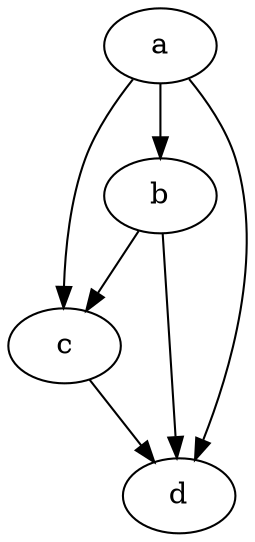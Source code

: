 digraph G {
0 -> 1 
0 -> 2 
0 -> 3 
1 -> 2 
1 -> 3 
2 -> 3 
0 [label = "a"]
1 [label = "b"]
2 [label = "c"]
3 [label = "d"]
}